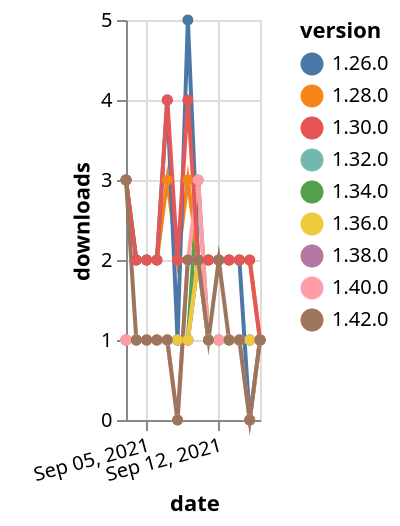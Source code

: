 {"$schema": "https://vega.github.io/schema/vega-lite/v5.json", "description": "A simple bar chart with embedded data.", "data": {"values": [{"date": "2021-09-03", "total": 350, "delta": 1, "version": "1.34.0"}, {"date": "2021-09-04", "total": 351, "delta": 1, "version": "1.34.0"}, {"date": "2021-09-05", "total": 352, "delta": 1, "version": "1.34.0"}, {"date": "2021-09-06", "total": 353, "delta": 1, "version": "1.34.0"}, {"date": "2021-09-07", "total": 354, "delta": 1, "version": "1.34.0"}, {"date": "2021-09-08", "total": 355, "delta": 1, "version": "1.34.0"}, {"date": "2021-09-09", "total": 356, "delta": 1, "version": "1.34.0"}, {"date": "2021-09-10", "total": 359, "delta": 3, "version": "1.34.0"}, {"date": "2021-09-11", "total": 360, "delta": 1, "version": "1.34.0"}, {"date": "2021-09-12", "total": 361, "delta": 1, "version": "1.34.0"}, {"date": "2021-09-13", "total": 362, "delta": 1, "version": "1.34.0"}, {"date": "2021-09-14", "total": 363, "delta": 1, "version": "1.34.0"}, {"date": "2021-09-15", "total": 364, "delta": 1, "version": "1.34.0"}, {"date": "2021-09-16", "total": 365, "delta": 1, "version": "1.34.0"}, {"date": "2021-09-03", "total": 248, "delta": 1, "version": "1.32.0"}, {"date": "2021-09-04", "total": 249, "delta": 1, "version": "1.32.0"}, {"date": "2021-09-05", "total": 250, "delta": 1, "version": "1.32.0"}, {"date": "2021-09-06", "total": 251, "delta": 1, "version": "1.32.0"}, {"date": "2021-09-07", "total": 252, "delta": 1, "version": "1.32.0"}, {"date": "2021-09-08", "total": 253, "delta": 1, "version": "1.32.0"}, {"date": "2021-09-09", "total": 254, "delta": 1, "version": "1.32.0"}, {"date": "2021-09-10", "total": 256, "delta": 2, "version": "1.32.0"}, {"date": "2021-09-11", "total": 257, "delta": 1, "version": "1.32.0"}, {"date": "2021-09-12", "total": 258, "delta": 1, "version": "1.32.0"}, {"date": "2021-09-13", "total": 259, "delta": 1, "version": "1.32.0"}, {"date": "2021-09-14", "total": 260, "delta": 1, "version": "1.32.0"}, {"date": "2021-09-15", "total": 261, "delta": 1, "version": "1.32.0"}, {"date": "2021-09-16", "total": 262, "delta": 1, "version": "1.32.0"}, {"date": "2021-09-03", "total": 2660, "delta": 3, "version": "1.28.0"}, {"date": "2021-09-04", "total": 2662, "delta": 2, "version": "1.28.0"}, {"date": "2021-09-05", "total": 2664, "delta": 2, "version": "1.28.0"}, {"date": "2021-09-06", "total": 2666, "delta": 2, "version": "1.28.0"}, {"date": "2021-09-07", "total": 2669, "delta": 3, "version": "1.28.0"}, {"date": "2021-09-08", "total": 2671, "delta": 2, "version": "1.28.0"}, {"date": "2021-09-09", "total": 2674, "delta": 3, "version": "1.28.0"}, {"date": "2021-09-10", "total": 2676, "delta": 2, "version": "1.28.0"}, {"date": "2021-09-11", "total": 2678, "delta": 2, "version": "1.28.0"}, {"date": "2021-09-12", "total": 2680, "delta": 2, "version": "1.28.0"}, {"date": "2021-09-13", "total": 2682, "delta": 2, "version": "1.28.0"}, {"date": "2021-09-14", "total": 2684, "delta": 2, "version": "1.28.0"}, {"date": "2021-09-15", "total": 2686, "delta": 2, "version": "1.28.0"}, {"date": "2021-09-16", "total": 2687, "delta": 1, "version": "1.28.0"}, {"date": "2021-09-03", "total": 3151, "delta": 3, "version": "1.26.0"}, {"date": "2021-09-04", "total": 3153, "delta": 2, "version": "1.26.0"}, {"date": "2021-09-05", "total": 3155, "delta": 2, "version": "1.26.0"}, {"date": "2021-09-06", "total": 3157, "delta": 2, "version": "1.26.0"}, {"date": "2021-09-07", "total": 3161, "delta": 4, "version": "1.26.0"}, {"date": "2021-09-08", "total": 3162, "delta": 1, "version": "1.26.0"}, {"date": "2021-09-09", "total": 3167, "delta": 5, "version": "1.26.0"}, {"date": "2021-09-10", "total": 3169, "delta": 2, "version": "1.26.0"}, {"date": "2021-09-11", "total": 3171, "delta": 2, "version": "1.26.0"}, {"date": "2021-09-12", "total": 3173, "delta": 2, "version": "1.26.0"}, {"date": "2021-09-13", "total": 3175, "delta": 2, "version": "1.26.0"}, {"date": "2021-09-14", "total": 3177, "delta": 2, "version": "1.26.0"}, {"date": "2021-09-15", "total": 3177, "delta": 0, "version": "1.26.0"}, {"date": "2021-09-16", "total": 3178, "delta": 1, "version": "1.26.0"}, {"date": "2021-09-03", "total": 161, "delta": 1, "version": "1.38.0"}, {"date": "2021-09-04", "total": 162, "delta": 1, "version": "1.38.0"}, {"date": "2021-09-05", "total": 163, "delta": 1, "version": "1.38.0"}, {"date": "2021-09-06", "total": 164, "delta": 1, "version": "1.38.0"}, {"date": "2021-09-07", "total": 165, "delta": 1, "version": "1.38.0"}, {"date": "2021-09-08", "total": 166, "delta": 1, "version": "1.38.0"}, {"date": "2021-09-09", "total": 167, "delta": 1, "version": "1.38.0"}, {"date": "2021-09-10", "total": 169, "delta": 2, "version": "1.38.0"}, {"date": "2021-09-11", "total": 170, "delta": 1, "version": "1.38.0"}, {"date": "2021-09-12", "total": 171, "delta": 1, "version": "1.38.0"}, {"date": "2021-09-13", "total": 172, "delta": 1, "version": "1.38.0"}, {"date": "2021-09-14", "total": 173, "delta": 1, "version": "1.38.0"}, {"date": "2021-09-15", "total": 174, "delta": 1, "version": "1.38.0"}, {"date": "2021-09-16", "total": 175, "delta": 1, "version": "1.38.0"}, {"date": "2021-09-03", "total": 183, "delta": 1, "version": "1.36.0"}, {"date": "2021-09-04", "total": 184, "delta": 1, "version": "1.36.0"}, {"date": "2021-09-05", "total": 185, "delta": 1, "version": "1.36.0"}, {"date": "2021-09-06", "total": 186, "delta": 1, "version": "1.36.0"}, {"date": "2021-09-07", "total": 187, "delta": 1, "version": "1.36.0"}, {"date": "2021-09-08", "total": 188, "delta": 1, "version": "1.36.0"}, {"date": "2021-09-09", "total": 189, "delta": 1, "version": "1.36.0"}, {"date": "2021-09-10", "total": 191, "delta": 2, "version": "1.36.0"}, {"date": "2021-09-11", "total": 192, "delta": 1, "version": "1.36.0"}, {"date": "2021-09-12", "total": 193, "delta": 1, "version": "1.36.0"}, {"date": "2021-09-13", "total": 194, "delta": 1, "version": "1.36.0"}, {"date": "2021-09-14", "total": 195, "delta": 1, "version": "1.36.0"}, {"date": "2021-09-15", "total": 196, "delta": 1, "version": "1.36.0"}, {"date": "2021-09-16", "total": 197, "delta": 1, "version": "1.36.0"}, {"date": "2021-09-03", "total": 177, "delta": 1, "version": "1.40.0"}, {"date": "2021-09-04", "total": 178, "delta": 1, "version": "1.40.0"}, {"date": "2021-09-05", "total": 179, "delta": 1, "version": "1.40.0"}, {"date": "2021-09-06", "total": 180, "delta": 1, "version": "1.40.0"}, {"date": "2021-09-07", "total": 181, "delta": 1, "version": "1.40.0"}, {"date": "2021-09-08", "total": 181, "delta": 0, "version": "1.40.0"}, {"date": "2021-09-09", "total": 183, "delta": 2, "version": "1.40.0"}, {"date": "2021-09-10", "total": 186, "delta": 3, "version": "1.40.0"}, {"date": "2021-09-11", "total": 187, "delta": 1, "version": "1.40.0"}, {"date": "2021-09-12", "total": 188, "delta": 1, "version": "1.40.0"}, {"date": "2021-09-13", "total": 189, "delta": 1, "version": "1.40.0"}, {"date": "2021-09-14", "total": 190, "delta": 1, "version": "1.40.0"}, {"date": "2021-09-15", "total": 190, "delta": 0, "version": "1.40.0"}, {"date": "2021-09-16", "total": 191, "delta": 1, "version": "1.40.0"}, {"date": "2021-09-03", "total": 2477, "delta": 3, "version": "1.30.0"}, {"date": "2021-09-04", "total": 2479, "delta": 2, "version": "1.30.0"}, {"date": "2021-09-05", "total": 2481, "delta": 2, "version": "1.30.0"}, {"date": "2021-09-06", "total": 2483, "delta": 2, "version": "1.30.0"}, {"date": "2021-09-07", "total": 2487, "delta": 4, "version": "1.30.0"}, {"date": "2021-09-08", "total": 2489, "delta": 2, "version": "1.30.0"}, {"date": "2021-09-09", "total": 2493, "delta": 4, "version": "1.30.0"}, {"date": "2021-09-10", "total": 2495, "delta": 2, "version": "1.30.0"}, {"date": "2021-09-11", "total": 2497, "delta": 2, "version": "1.30.0"}, {"date": "2021-09-12", "total": 2499, "delta": 2, "version": "1.30.0"}, {"date": "2021-09-13", "total": 2501, "delta": 2, "version": "1.30.0"}, {"date": "2021-09-14", "total": 2503, "delta": 2, "version": "1.30.0"}, {"date": "2021-09-15", "total": 2505, "delta": 2, "version": "1.30.0"}, {"date": "2021-09-16", "total": 2506, "delta": 1, "version": "1.30.0"}, {"date": "2021-09-03", "total": 124, "delta": 3, "version": "1.42.0"}, {"date": "2021-09-04", "total": 125, "delta": 1, "version": "1.42.0"}, {"date": "2021-09-05", "total": 126, "delta": 1, "version": "1.42.0"}, {"date": "2021-09-06", "total": 127, "delta": 1, "version": "1.42.0"}, {"date": "2021-09-07", "total": 128, "delta": 1, "version": "1.42.0"}, {"date": "2021-09-08", "total": 128, "delta": 0, "version": "1.42.0"}, {"date": "2021-09-09", "total": 130, "delta": 2, "version": "1.42.0"}, {"date": "2021-09-10", "total": 132, "delta": 2, "version": "1.42.0"}, {"date": "2021-09-11", "total": 133, "delta": 1, "version": "1.42.0"}, {"date": "2021-09-12", "total": 135, "delta": 2, "version": "1.42.0"}, {"date": "2021-09-13", "total": 136, "delta": 1, "version": "1.42.0"}, {"date": "2021-09-14", "total": 137, "delta": 1, "version": "1.42.0"}, {"date": "2021-09-15", "total": 137, "delta": 0, "version": "1.42.0"}, {"date": "2021-09-16", "total": 138, "delta": 1, "version": "1.42.0"}]}, "width": "container", "mark": {"type": "line", "point": {"filled": true}}, "encoding": {"x": {"field": "date", "type": "temporal", "timeUnit": "yearmonthdate", "title": "date", "axis": {"labelAngle": -15}}, "y": {"field": "delta", "type": "quantitative", "title": "downloads"}, "color": {"field": "version", "type": "nominal"}, "tooltip": {"field": "delta"}}}